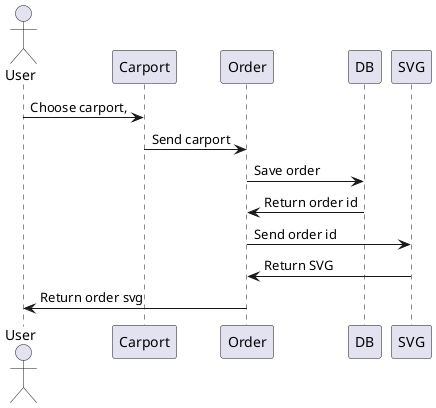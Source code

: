 @startuml
actor User
participant Carport
participant Order
participant DB
participant SVG


User -> Carport: Choose carport,
Carport -> Order: Send carport
Order -> DB: Save order
DB -> Order: Return order id
Order -> SVG: Send order id
SVG -> Order: Return SVG
Order -> User: Return order svg
@enduml
```

